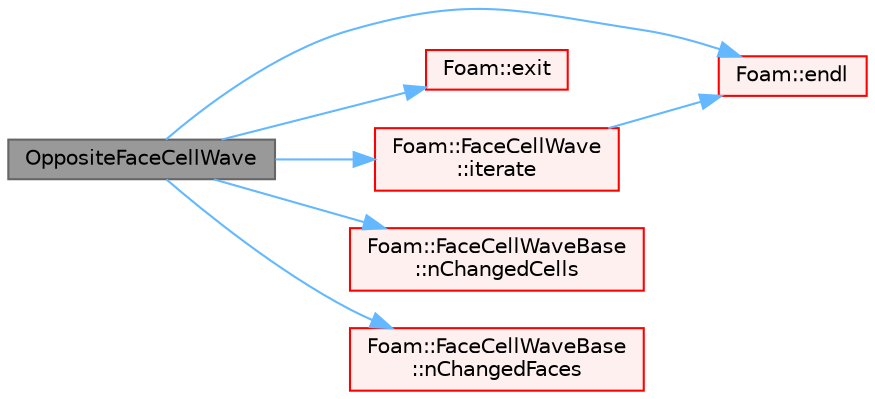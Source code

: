 digraph "OppositeFaceCellWave"
{
 // LATEX_PDF_SIZE
  bgcolor="transparent";
  edge [fontname=Helvetica,fontsize=10,labelfontname=Helvetica,labelfontsize=10];
  node [fontname=Helvetica,fontsize=10,shape=box,height=0.2,width=0.4];
  rankdir="LR";
  Node1 [id="Node000001",label="OppositeFaceCellWave",height=0.2,width=0.4,color="gray40", fillcolor="grey60", style="filled", fontcolor="black",tooltip=" "];
  Node1 -> Node2 [id="edge1_Node000001_Node000002",color="steelblue1",style="solid",tooltip=" "];
  Node2 [id="Node000002",label="Foam::endl",height=0.2,width=0.4,color="red", fillcolor="#FFF0F0", style="filled",URL="$namespaceFoam.html#a7d5eca45a323264dc5fe811500ebda47",tooltip=" "];
  Node1 -> Node6 [id="edge2_Node000001_Node000006",color="steelblue1",style="solid",tooltip=" "];
  Node6 [id="Node000006",label="Foam::exit",height=0.2,width=0.4,color="red", fillcolor="#FFF0F0", style="filled",URL="$namespaceFoam.html#ae0529b088aefc9f83b89dce5c31fda64",tooltip=" "];
  Node1 -> Node8 [id="edge3_Node000001_Node000008",color="steelblue1",style="solid",tooltip=" "];
  Node8 [id="Node000008",label="Foam::FaceCellWave\l::iterate",height=0.2,width=0.4,color="red", fillcolor="#FFF0F0", style="filled",URL="$classFoam_1_1FaceCellWave.html#a8f898fd0e592fd902741616e1f087497",tooltip=" "];
  Node8 -> Node2 [id="edge4_Node000008_Node000002",color="steelblue1",style="solid",tooltip=" "];
  Node1 -> Node10 [id="edge5_Node000001_Node000010",color="steelblue1",style="solid",tooltip=" "];
  Node10 [id="Node000010",label="Foam::FaceCellWaveBase\l::nChangedCells",height=0.2,width=0.4,color="red", fillcolor="#FFF0F0", style="filled",URL="$classFoam_1_1FaceCellWaveBase.html#a8e37597ffcc5bed3a49716eb3748247c",tooltip=" "];
  Node1 -> Node13 [id="edge6_Node000001_Node000013",color="steelblue1",style="solid",tooltip=" "];
  Node13 [id="Node000013",label="Foam::FaceCellWaveBase\l::nChangedFaces",height=0.2,width=0.4,color="red", fillcolor="#FFF0F0", style="filled",URL="$classFoam_1_1FaceCellWaveBase.html#a089fddd1f5457f77194a9aa915bbb631",tooltip=" "];
}
